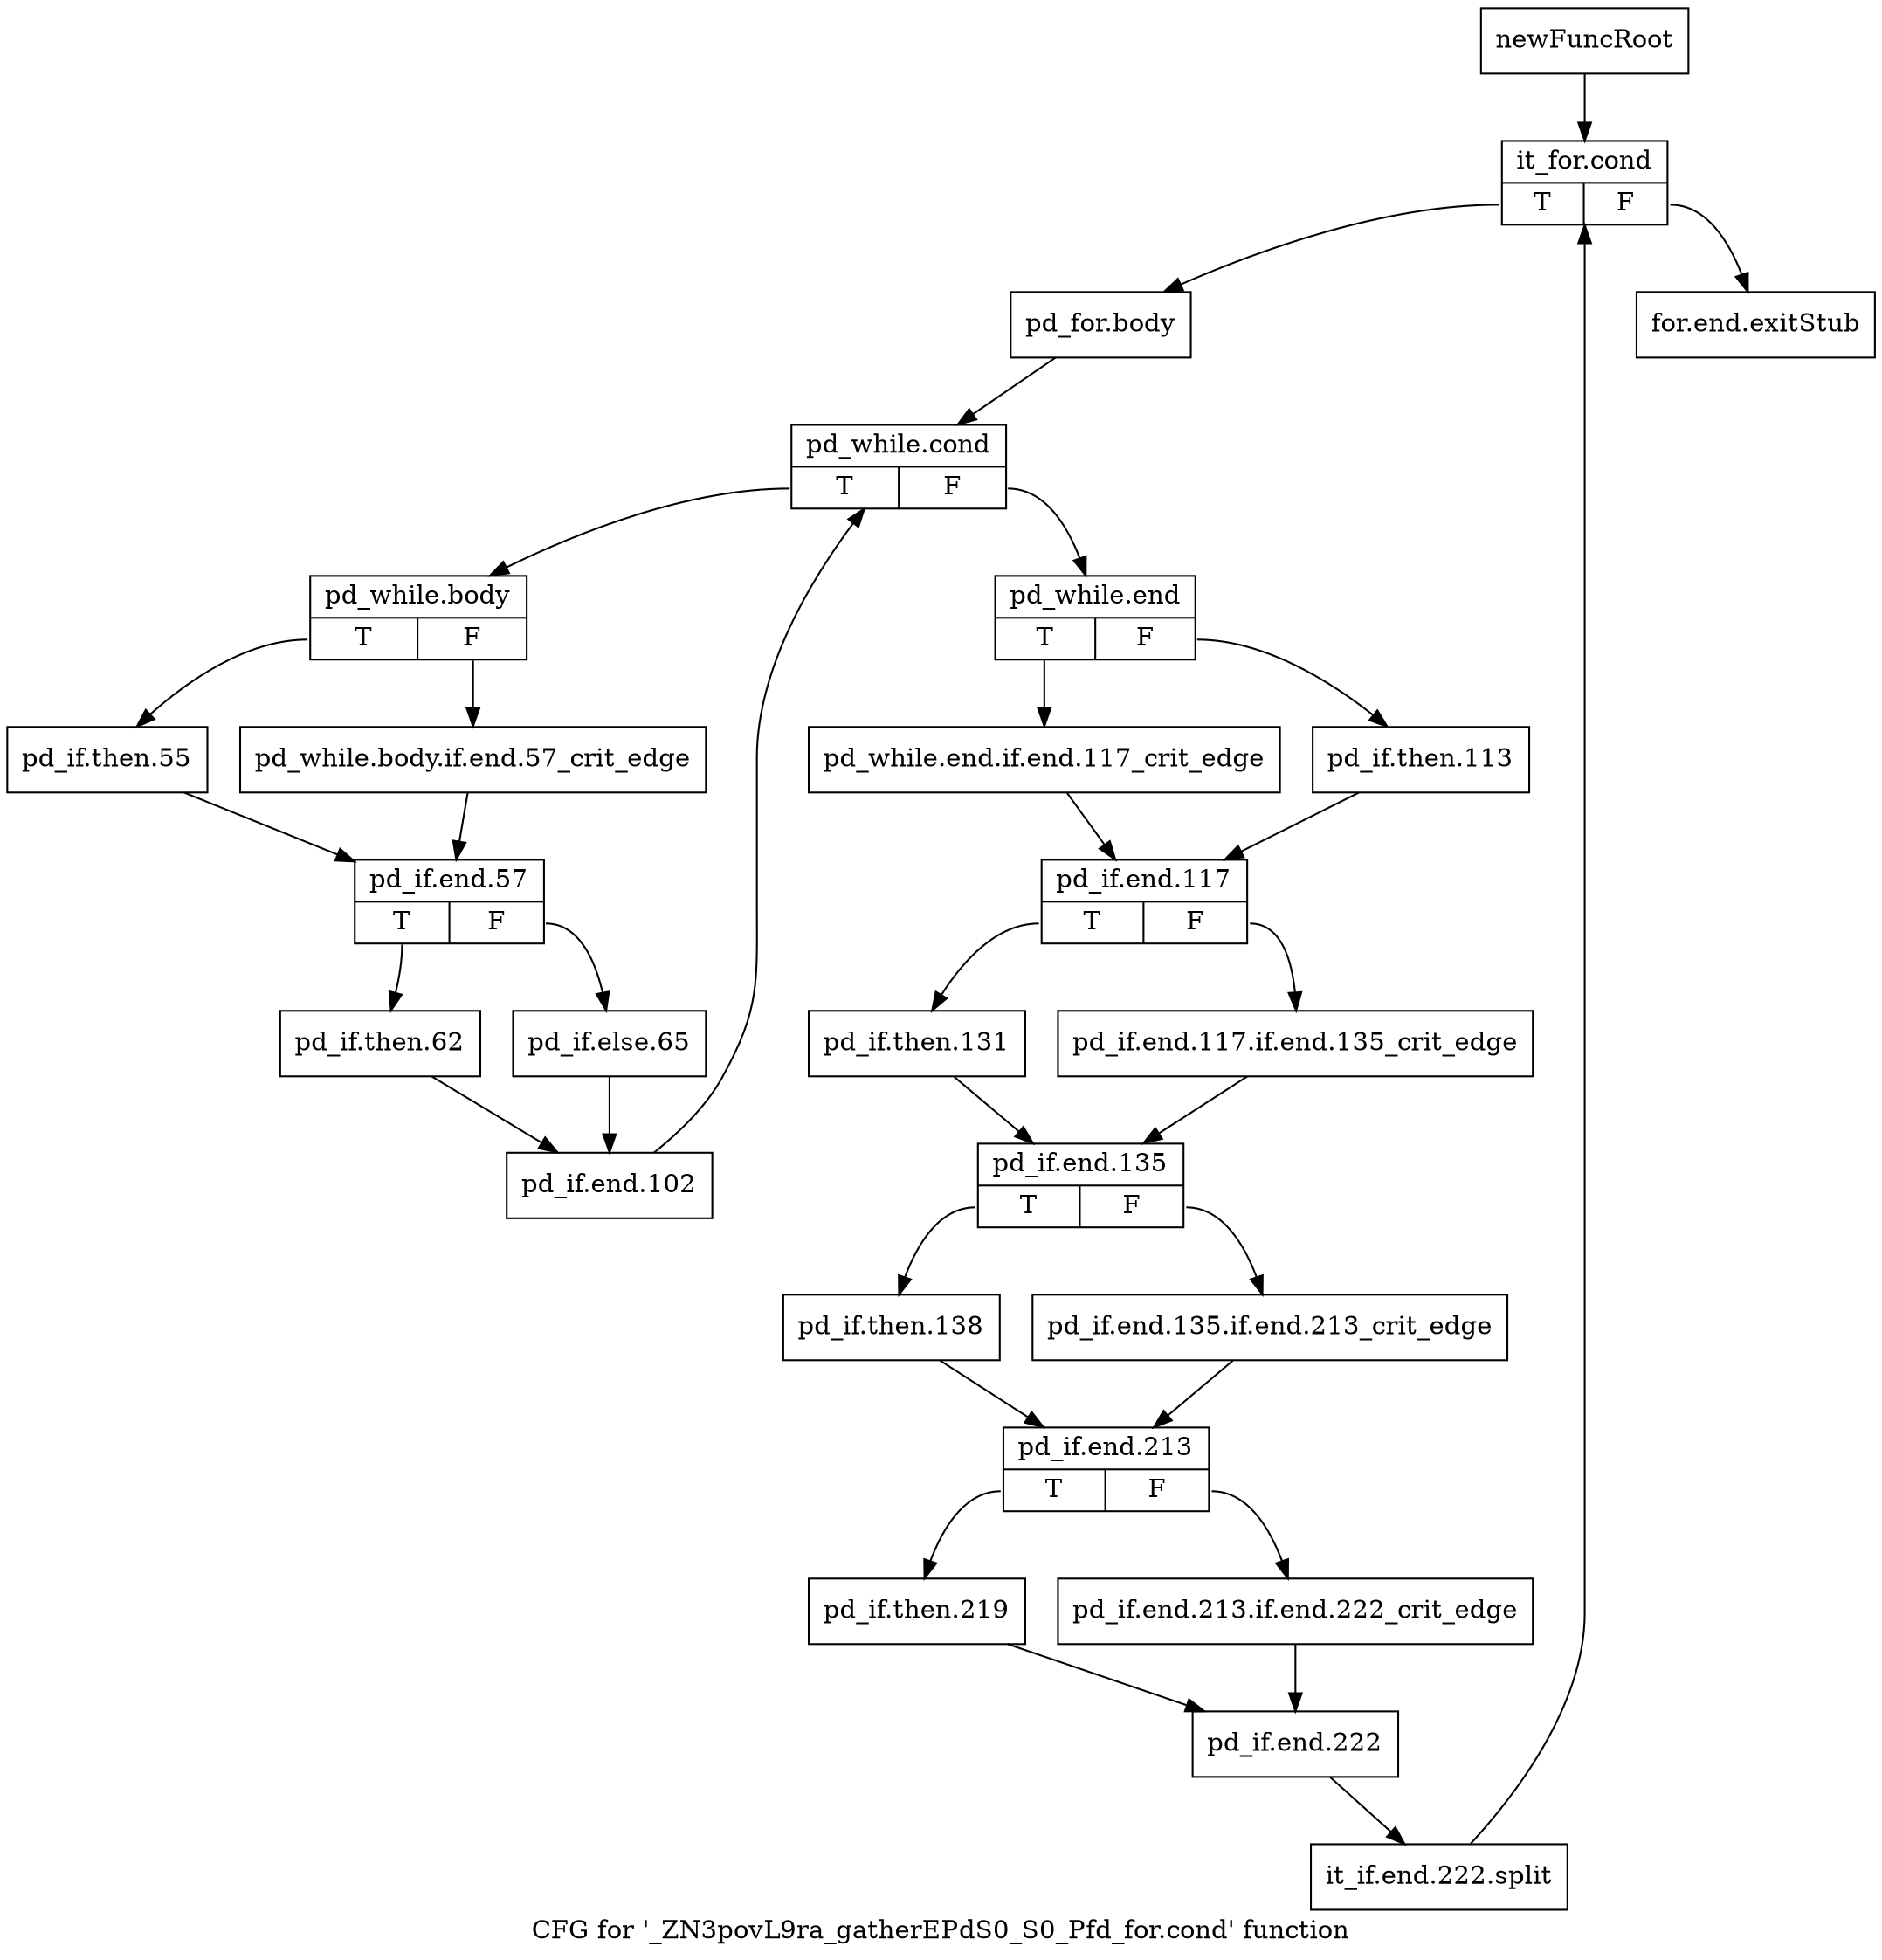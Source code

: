 digraph "CFG for '_ZN3povL9ra_gatherEPdS0_S0_Pfd_for.cond' function" {
	label="CFG for '_ZN3povL9ra_gatherEPdS0_S0_Pfd_for.cond' function";

	Node0x2b7a530 [shape=record,label="{newFuncRoot}"];
	Node0x2b7a530 -> Node0x2b7a5d0;
	Node0x2b7a580 [shape=record,label="{for.end.exitStub}"];
	Node0x2b7a5d0 [shape=record,label="{it_for.cond|{<s0>T|<s1>F}}"];
	Node0x2b7a5d0:s0 -> Node0x2b7a620;
	Node0x2b7a5d0:s1 -> Node0x2b7a580;
	Node0x2b7a620 [shape=record,label="{pd_for.body}"];
	Node0x2b7a620 -> Node0x2b7a670;
	Node0x2b7a670 [shape=record,label="{pd_while.cond|{<s0>T|<s1>F}}"];
	Node0x2b7a670:s0 -> Node0x2b7aad0;
	Node0x2b7a670:s1 -> Node0x2b7a6c0;
	Node0x2b7a6c0 [shape=record,label="{pd_while.end|{<s0>T|<s1>F}}"];
	Node0x2b7a6c0:s0 -> Node0x2b7a760;
	Node0x2b7a6c0:s1 -> Node0x2b7a710;
	Node0x2b7a710 [shape=record,label="{pd_if.then.113}"];
	Node0x2b7a710 -> Node0x2b7a7b0;
	Node0x2b7a760 [shape=record,label="{pd_while.end.if.end.117_crit_edge}"];
	Node0x2b7a760 -> Node0x2b7a7b0;
	Node0x2b7a7b0 [shape=record,label="{pd_if.end.117|{<s0>T|<s1>F}}"];
	Node0x2b7a7b0:s0 -> Node0x2b7a850;
	Node0x2b7a7b0:s1 -> Node0x2b7a800;
	Node0x2b7a800 [shape=record,label="{pd_if.end.117.if.end.135_crit_edge}"];
	Node0x2b7a800 -> Node0x2b7a8a0;
	Node0x2b7a850 [shape=record,label="{pd_if.then.131}"];
	Node0x2b7a850 -> Node0x2b7a8a0;
	Node0x2b7a8a0 [shape=record,label="{pd_if.end.135|{<s0>T|<s1>F}}"];
	Node0x2b7a8a0:s0 -> Node0x2b7a940;
	Node0x2b7a8a0:s1 -> Node0x2b7a8f0;
	Node0x2b7a8f0 [shape=record,label="{pd_if.end.135.if.end.213_crit_edge}"];
	Node0x2b7a8f0 -> Node0x2b7a990;
	Node0x2b7a940 [shape=record,label="{pd_if.then.138}"];
	Node0x2b7a940 -> Node0x2b7a990;
	Node0x2b7a990 [shape=record,label="{pd_if.end.213|{<s0>T|<s1>F}}"];
	Node0x2b7a990:s0 -> Node0x2b7aa30;
	Node0x2b7a990:s1 -> Node0x2b7a9e0;
	Node0x2b7a9e0 [shape=record,label="{pd_if.end.213.if.end.222_crit_edge}"];
	Node0x2b7a9e0 -> Node0x2b7aa80;
	Node0x2b7aa30 [shape=record,label="{pd_if.then.219}"];
	Node0x2b7aa30 -> Node0x2b7aa80;
	Node0x2b7aa80 [shape=record,label="{pd_if.end.222}"];
	Node0x2b7aa80 -> Node0x3923720;
	Node0x3923720 [shape=record,label="{it_if.end.222.split}"];
	Node0x3923720 -> Node0x2b7a5d0;
	Node0x2b7aad0 [shape=record,label="{pd_while.body|{<s0>T|<s1>F}}"];
	Node0x2b7aad0:s0 -> Node0x2b7ab70;
	Node0x2b7aad0:s1 -> Node0x2b7ab20;
	Node0x2b7ab20 [shape=record,label="{pd_while.body.if.end.57_crit_edge}"];
	Node0x2b7ab20 -> Node0x2b7abc0;
	Node0x2b7ab70 [shape=record,label="{pd_if.then.55}"];
	Node0x2b7ab70 -> Node0x2b7abc0;
	Node0x2b7abc0 [shape=record,label="{pd_if.end.57|{<s0>T|<s1>F}}"];
	Node0x2b7abc0:s0 -> Node0x2b7ac60;
	Node0x2b7abc0:s1 -> Node0x2b7ac10;
	Node0x2b7ac10 [shape=record,label="{pd_if.else.65}"];
	Node0x2b7ac10 -> Node0x2b7acb0;
	Node0x2b7ac60 [shape=record,label="{pd_if.then.62}"];
	Node0x2b7ac60 -> Node0x2b7acb0;
	Node0x2b7acb0 [shape=record,label="{pd_if.end.102}"];
	Node0x2b7acb0 -> Node0x2b7a670;
}

